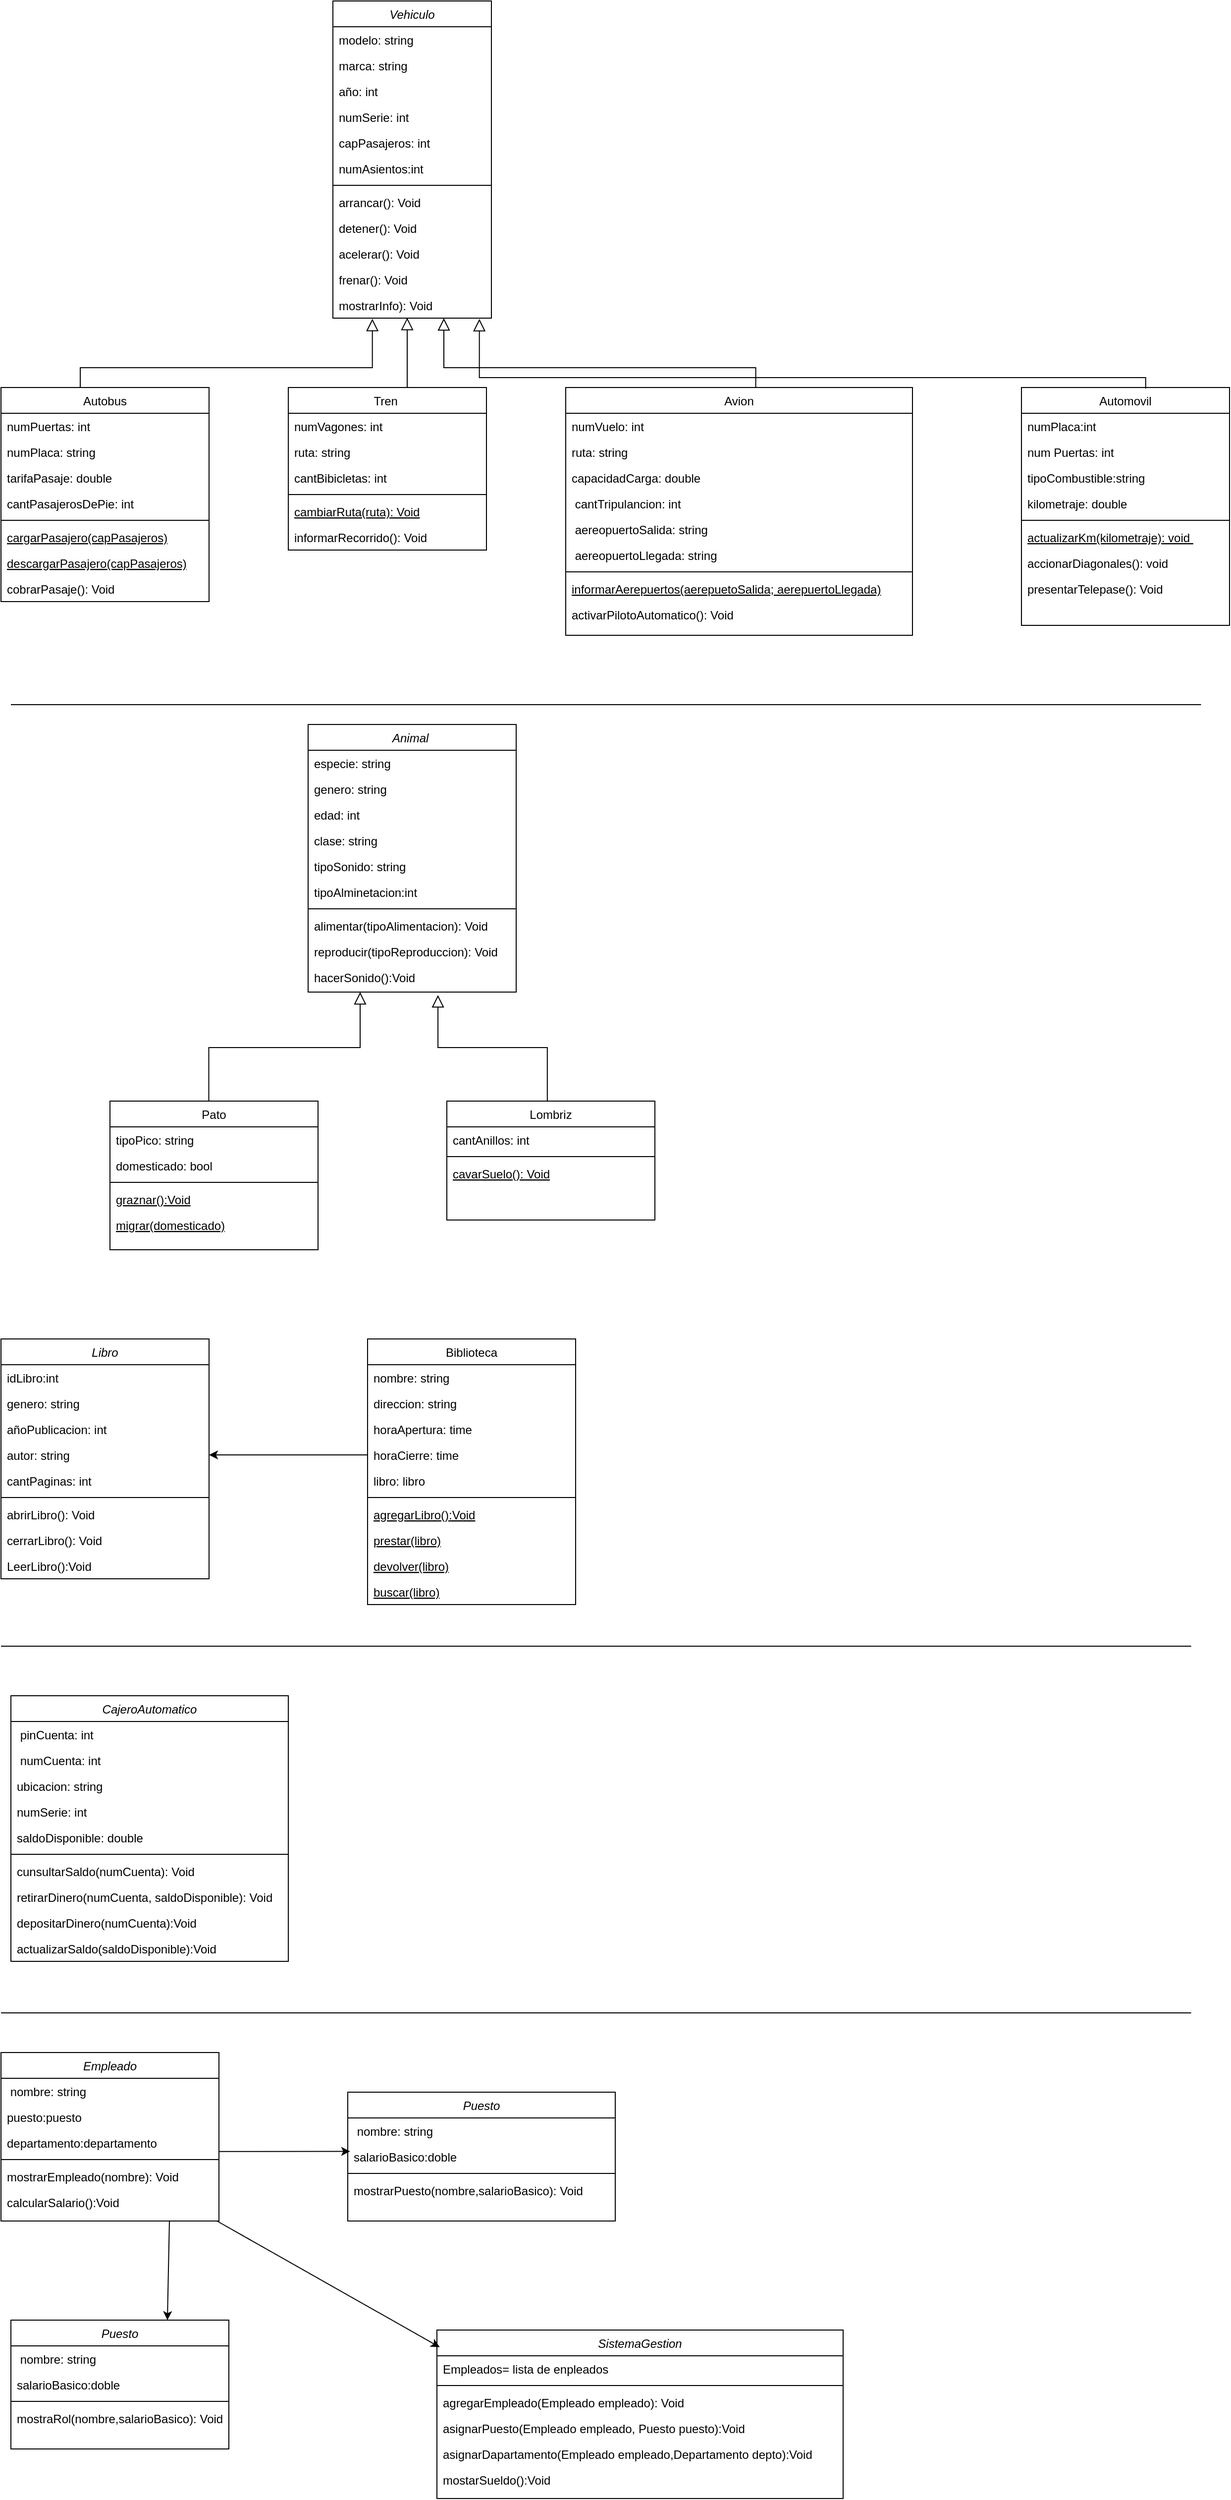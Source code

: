 <mxfile version="26.2.8">
  <diagram id="C5RBs43oDa-KdzZeNtuy" name="Page-1">
    <mxGraphModel dx="1139" dy="1698" grid="1" gridSize="10" guides="1" tooltips="1" connect="1" arrows="1" fold="1" page="1" pageScale="1" pageWidth="827" pageHeight="1169" math="0" shadow="0">
      <root>
        <mxCell id="WIyWlLk6GJQsqaUBKTNV-0" />
        <mxCell id="WIyWlLk6GJQsqaUBKTNV-1" parent="WIyWlLk6GJQsqaUBKTNV-0" />
        <mxCell id="zkfFHV4jXpPFQw0GAbJ--0" value="Vehiculo" style="swimlane;fontStyle=2;align=center;verticalAlign=top;childLayout=stackLayout;horizontal=1;startSize=26;horizontalStack=0;resizeParent=1;resizeLast=0;collapsible=1;marginBottom=0;rounded=0;shadow=0;strokeWidth=1;" parent="WIyWlLk6GJQsqaUBKTNV-1" vertex="1">
          <mxGeometry x="-435" y="-30" width="160" height="320" as="geometry">
            <mxRectangle x="230" y="140" width="160" height="26" as="alternateBounds" />
          </mxGeometry>
        </mxCell>
        <mxCell id="zkfFHV4jXpPFQw0GAbJ--1" value="modelo: string" style="text;align=left;verticalAlign=top;spacingLeft=4;spacingRight=4;overflow=hidden;rotatable=0;points=[[0,0.5],[1,0.5]];portConstraint=eastwest;" parent="zkfFHV4jXpPFQw0GAbJ--0" vertex="1">
          <mxGeometry y="26" width="160" height="26" as="geometry" />
        </mxCell>
        <mxCell id="_x3xow_RQGuz-umn8x1I-0" value="marca: string" style="text;align=left;verticalAlign=top;spacingLeft=4;spacingRight=4;overflow=hidden;rotatable=0;points=[[0,0.5],[1,0.5]];portConstraint=eastwest;" parent="zkfFHV4jXpPFQw0GAbJ--0" vertex="1">
          <mxGeometry y="52" width="160" height="26" as="geometry" />
        </mxCell>
        <mxCell id="_x3xow_RQGuz-umn8x1I-1" value="año: int" style="text;align=left;verticalAlign=top;spacingLeft=4;spacingRight=4;overflow=hidden;rotatable=0;points=[[0,0.5],[1,0.5]];portConstraint=eastwest;" parent="zkfFHV4jXpPFQw0GAbJ--0" vertex="1">
          <mxGeometry y="78" width="160" height="26" as="geometry" />
        </mxCell>
        <mxCell id="_x3xow_RQGuz-umn8x1I-2" value="numSerie: int" style="text;align=left;verticalAlign=top;spacingLeft=4;spacingRight=4;overflow=hidden;rotatable=0;points=[[0,0.5],[1,0.5]];portConstraint=eastwest;" parent="zkfFHV4jXpPFQw0GAbJ--0" vertex="1">
          <mxGeometry y="104" width="160" height="26" as="geometry" />
        </mxCell>
        <mxCell id="zkfFHV4jXpPFQw0GAbJ--2" value="capPasajeros: int" style="text;align=left;verticalAlign=top;spacingLeft=4;spacingRight=4;overflow=hidden;rotatable=0;points=[[0,0.5],[1,0.5]];portConstraint=eastwest;rounded=0;shadow=0;html=0;" parent="zkfFHV4jXpPFQw0GAbJ--0" vertex="1">
          <mxGeometry y="130" width="160" height="26" as="geometry" />
        </mxCell>
        <mxCell id="zkfFHV4jXpPFQw0GAbJ--3" value="numAsientos:int" style="text;align=left;verticalAlign=top;spacingLeft=4;spacingRight=4;overflow=hidden;rotatable=0;points=[[0,0.5],[1,0.5]];portConstraint=eastwest;rounded=0;shadow=0;html=0;" parent="zkfFHV4jXpPFQw0GAbJ--0" vertex="1">
          <mxGeometry y="156" width="160" height="26" as="geometry" />
        </mxCell>
        <mxCell id="zkfFHV4jXpPFQw0GAbJ--4" value="" style="line;html=1;strokeWidth=1;align=left;verticalAlign=middle;spacingTop=-1;spacingLeft=3;spacingRight=3;rotatable=0;labelPosition=right;points=[];portConstraint=eastwest;" parent="zkfFHV4jXpPFQw0GAbJ--0" vertex="1">
          <mxGeometry y="182" width="160" height="8" as="geometry" />
        </mxCell>
        <mxCell id="zkfFHV4jXpPFQw0GAbJ--5" value="arrancar(): Void" style="text;align=left;verticalAlign=top;spacingLeft=4;spacingRight=4;overflow=hidden;rotatable=0;points=[[0,0.5],[1,0.5]];portConstraint=eastwest;" parent="zkfFHV4jXpPFQw0GAbJ--0" vertex="1">
          <mxGeometry y="190" width="160" height="26" as="geometry" />
        </mxCell>
        <mxCell id="_x3xow_RQGuz-umn8x1I-3" value="detener(): Void" style="text;align=left;verticalAlign=top;spacingLeft=4;spacingRight=4;overflow=hidden;rotatable=0;points=[[0,0.5],[1,0.5]];portConstraint=eastwest;" parent="zkfFHV4jXpPFQw0GAbJ--0" vertex="1">
          <mxGeometry y="216" width="160" height="26" as="geometry" />
        </mxCell>
        <mxCell id="_x3xow_RQGuz-umn8x1I-4" value="acelerar(): Void" style="text;align=left;verticalAlign=top;spacingLeft=4;spacingRight=4;overflow=hidden;rotatable=0;points=[[0,0.5],[1,0.5]];portConstraint=eastwest;" parent="zkfFHV4jXpPFQw0GAbJ--0" vertex="1">
          <mxGeometry y="242" width="160" height="26" as="geometry" />
        </mxCell>
        <mxCell id="_x3xow_RQGuz-umn8x1I-5" value="frenar(): Void" style="text;align=left;verticalAlign=top;spacingLeft=4;spacingRight=4;overflow=hidden;rotatable=0;points=[[0,0.5],[1,0.5]];portConstraint=eastwest;" parent="zkfFHV4jXpPFQw0GAbJ--0" vertex="1">
          <mxGeometry y="268" width="160" height="26" as="geometry" />
        </mxCell>
        <mxCell id="-HWuFjG2yqkWY8YFfE7H-76" value="mostrarInfo): Void" style="text;align=left;verticalAlign=top;spacingLeft=4;spacingRight=4;overflow=hidden;rotatable=0;points=[[0,0.5],[1,0.5]];portConstraint=eastwest;" parent="zkfFHV4jXpPFQw0GAbJ--0" vertex="1">
          <mxGeometry y="294" width="160" height="26" as="geometry" />
        </mxCell>
        <mxCell id="zkfFHV4jXpPFQw0GAbJ--6" value="Autobus" style="swimlane;fontStyle=0;align=center;verticalAlign=top;childLayout=stackLayout;horizontal=1;startSize=26;horizontalStack=0;resizeParent=1;resizeLast=0;collapsible=1;marginBottom=0;rounded=0;shadow=0;strokeWidth=1;" parent="WIyWlLk6GJQsqaUBKTNV-1" vertex="1">
          <mxGeometry x="-770" y="360" width="210" height="216" as="geometry">
            <mxRectangle x="130" y="380" width="160" height="26" as="alternateBounds" />
          </mxGeometry>
        </mxCell>
        <mxCell id="zkfFHV4jXpPFQw0GAbJ--7" value="numPuertas: int " style="text;align=left;verticalAlign=top;spacingLeft=4;spacingRight=4;overflow=hidden;rotatable=0;points=[[0,0.5],[1,0.5]];portConstraint=eastwest;" parent="zkfFHV4jXpPFQw0GAbJ--6" vertex="1">
          <mxGeometry y="26" width="210" height="26" as="geometry" />
        </mxCell>
        <mxCell id="zkfFHV4jXpPFQw0GAbJ--8" value="numPlaca: string" style="text;align=left;verticalAlign=top;spacingLeft=4;spacingRight=4;overflow=hidden;rotatable=0;points=[[0,0.5],[1,0.5]];portConstraint=eastwest;rounded=0;shadow=0;html=0;" parent="zkfFHV4jXpPFQw0GAbJ--6" vertex="1">
          <mxGeometry y="52" width="210" height="26" as="geometry" />
        </mxCell>
        <mxCell id="_x3xow_RQGuz-umn8x1I-13" value="tarifaPasaje: double" style="text;align=left;verticalAlign=top;spacingLeft=4;spacingRight=4;overflow=hidden;rotatable=0;points=[[0,0.5],[1,0.5]];portConstraint=eastwest;rounded=0;shadow=0;html=0;" parent="zkfFHV4jXpPFQw0GAbJ--6" vertex="1">
          <mxGeometry y="78" width="210" height="26" as="geometry" />
        </mxCell>
        <mxCell id="_x3xow_RQGuz-umn8x1I-34" value="cantPasajerosDePie: int" style="text;align=left;verticalAlign=top;spacingLeft=4;spacingRight=4;overflow=hidden;rotatable=0;points=[[0,0.5],[1,0.5]];portConstraint=eastwest;rounded=0;shadow=0;html=0;" parent="zkfFHV4jXpPFQw0GAbJ--6" vertex="1">
          <mxGeometry y="104" width="210" height="26" as="geometry" />
        </mxCell>
        <mxCell id="zkfFHV4jXpPFQw0GAbJ--9" value="" style="line;html=1;strokeWidth=1;align=left;verticalAlign=middle;spacingTop=-1;spacingLeft=3;spacingRight=3;rotatable=0;labelPosition=right;points=[];portConstraint=eastwest;" parent="zkfFHV4jXpPFQw0GAbJ--6" vertex="1">
          <mxGeometry y="130" width="210" height="8" as="geometry" />
        </mxCell>
        <mxCell id="zkfFHV4jXpPFQw0GAbJ--10" value="cargarPasajero(capPasajeros)" style="text;align=left;verticalAlign=top;spacingLeft=4;spacingRight=4;overflow=hidden;rotatable=0;points=[[0,0.5],[1,0.5]];portConstraint=eastwest;fontStyle=4" parent="zkfFHV4jXpPFQw0GAbJ--6" vertex="1">
          <mxGeometry y="138" width="210" height="26" as="geometry" />
        </mxCell>
        <mxCell id="_x3xow_RQGuz-umn8x1I-14" value="descargarPasajero(capPasajeros)" style="text;align=left;verticalAlign=top;spacingLeft=4;spacingRight=4;overflow=hidden;rotatable=0;points=[[0,0.5],[1,0.5]];portConstraint=eastwest;fontStyle=4" parent="zkfFHV4jXpPFQw0GAbJ--6" vertex="1">
          <mxGeometry y="164" width="210" height="26" as="geometry" />
        </mxCell>
        <mxCell id="zkfFHV4jXpPFQw0GAbJ--11" value="cobrarPasaje(): Void" style="text;align=left;verticalAlign=top;spacingLeft=4;spacingRight=4;overflow=hidden;rotatable=0;points=[[0,0.5],[1,0.5]];portConstraint=eastwest;" parent="zkfFHV4jXpPFQw0GAbJ--6" vertex="1">
          <mxGeometry y="190" width="210" height="26" as="geometry" />
        </mxCell>
        <mxCell id="zkfFHV4jXpPFQw0GAbJ--12" value="" style="endArrow=block;endSize=10;endFill=0;shadow=0;strokeWidth=1;rounded=0;curved=0;edgeStyle=elbowEdgeStyle;elbow=vertical;entryX=0.249;entryY=1.025;entryDx=0;entryDy=0;entryPerimeter=0;" parent="WIyWlLk6GJQsqaUBKTNV-1" target="-HWuFjG2yqkWY8YFfE7H-76" edge="1">
          <mxGeometry width="160" relative="1" as="geometry">
            <mxPoint x="-690" y="360" as="sourcePoint" />
            <mxPoint x="-395" y="304.0" as="targetPoint" />
            <Array as="points">
              <mxPoint x="-555" y="340" />
            </Array>
          </mxGeometry>
        </mxCell>
        <mxCell id="zkfFHV4jXpPFQw0GAbJ--16" value="" style="endArrow=block;endSize=10;endFill=0;shadow=0;strokeWidth=1;rounded=0;curved=0;edgeStyle=elbowEdgeStyle;elbow=horizontal;exitX=0.544;exitY=0.008;exitDx=0;exitDy=0;exitPerimeter=0;entryX=0.47;entryY=0.984;entryDx=0;entryDy=0;entryPerimeter=0;" parent="WIyWlLk6GJQsqaUBKTNV-1" source="_x3xow_RQGuz-umn8x1I-16" target="-HWuFjG2yqkWY8YFfE7H-76" edge="1">
          <mxGeometry width="160" relative="1" as="geometry">
            <mxPoint x="-270" y="380" as="sourcePoint" />
            <mxPoint x="-349" y="330" as="targetPoint" />
            <Array as="points">
              <mxPoint x="-360" y="330" />
              <mxPoint x="-360" y="330" />
            </Array>
          </mxGeometry>
        </mxCell>
        <mxCell id="_x3xow_RQGuz-umn8x1I-16" value="Tren " style="swimlane;fontStyle=0;align=center;verticalAlign=top;childLayout=stackLayout;horizontal=1;startSize=26;horizontalStack=0;resizeParent=1;resizeLast=0;collapsible=1;marginBottom=0;rounded=0;shadow=0;strokeWidth=1;" parent="WIyWlLk6GJQsqaUBKTNV-1" vertex="1">
          <mxGeometry x="-480" y="360" width="200" height="164" as="geometry">
            <mxRectangle x="130" y="380" width="160" height="26" as="alternateBounds" />
          </mxGeometry>
        </mxCell>
        <mxCell id="_x3xow_RQGuz-umn8x1I-17" value="numVagones: int " style="text;align=left;verticalAlign=top;spacingLeft=4;spacingRight=4;overflow=hidden;rotatable=0;points=[[0,0.5],[1,0.5]];portConstraint=eastwest;" parent="_x3xow_RQGuz-umn8x1I-16" vertex="1">
          <mxGeometry y="26" width="200" height="26" as="geometry" />
        </mxCell>
        <mxCell id="_x3xow_RQGuz-umn8x1I-18" value="ruta: string" style="text;align=left;verticalAlign=top;spacingLeft=4;spacingRight=4;overflow=hidden;rotatable=0;points=[[0,0.5],[1,0.5]];portConstraint=eastwest;rounded=0;shadow=0;html=0;" parent="_x3xow_RQGuz-umn8x1I-16" vertex="1">
          <mxGeometry y="52" width="200" height="26" as="geometry" />
        </mxCell>
        <mxCell id="_x3xow_RQGuz-umn8x1I-36" value="cantBibicletas: int" style="text;align=left;verticalAlign=top;spacingLeft=4;spacingRight=4;overflow=hidden;rotatable=0;points=[[0,0.5],[1,0.5]];portConstraint=eastwest;rounded=0;shadow=0;html=0;" parent="_x3xow_RQGuz-umn8x1I-16" vertex="1">
          <mxGeometry y="78" width="200" height="26" as="geometry" />
        </mxCell>
        <mxCell id="_x3xow_RQGuz-umn8x1I-20" value="" style="line;html=1;strokeWidth=1;align=left;verticalAlign=middle;spacingTop=-1;spacingLeft=3;spacingRight=3;rotatable=0;labelPosition=right;points=[];portConstraint=eastwest;" parent="_x3xow_RQGuz-umn8x1I-16" vertex="1">
          <mxGeometry y="104" width="200" height="8" as="geometry" />
        </mxCell>
        <mxCell id="_x3xow_RQGuz-umn8x1I-21" value="cambiarRuta(ruta): Void" style="text;align=left;verticalAlign=top;spacingLeft=4;spacingRight=4;overflow=hidden;rotatable=0;points=[[0,0.5],[1,0.5]];portConstraint=eastwest;fontStyle=4" parent="_x3xow_RQGuz-umn8x1I-16" vertex="1">
          <mxGeometry y="112" width="200" height="26" as="geometry" />
        </mxCell>
        <mxCell id="_x3xow_RQGuz-umn8x1I-23" value="informarRecorrido(): Void" style="text;align=left;verticalAlign=top;spacingLeft=4;spacingRight=4;overflow=hidden;rotatable=0;points=[[0,0.5],[1,0.5]];portConstraint=eastwest;" parent="_x3xow_RQGuz-umn8x1I-16" vertex="1">
          <mxGeometry y="138" width="200" height="26" as="geometry" />
        </mxCell>
        <mxCell id="_x3xow_RQGuz-umn8x1I-25" value="" style="endArrow=block;endSize=10;endFill=0;shadow=0;strokeWidth=1;rounded=0;curved=0;edgeStyle=elbowEdgeStyle;elbow=vertical;exitX=0.548;exitY=0.009;exitDx=0;exitDy=0;exitPerimeter=0;" parent="WIyWlLk6GJQsqaUBKTNV-1" source="_x3xow_RQGuz-umn8x1I-26" edge="1">
          <mxGeometry width="160" relative="1" as="geometry">
            <mxPoint x="-100" y="360" as="sourcePoint" />
            <mxPoint x="-323" y="290" as="targetPoint" />
            <Array as="points">
              <mxPoint x="-350" y="340" />
              <mxPoint x="-350" y="340" />
            </Array>
          </mxGeometry>
        </mxCell>
        <mxCell id="_x3xow_RQGuz-umn8x1I-26" value="Avion" style="swimlane;fontStyle=0;align=center;verticalAlign=top;childLayout=stackLayout;horizontal=1;startSize=26;horizontalStack=0;resizeParent=1;resizeLast=0;collapsible=1;marginBottom=0;rounded=0;shadow=0;strokeWidth=1;" parent="WIyWlLk6GJQsqaUBKTNV-1" vertex="1">
          <mxGeometry x="-200" y="360" width="350" height="250" as="geometry">
            <mxRectangle x="130" y="380" width="160" height="26" as="alternateBounds" />
          </mxGeometry>
        </mxCell>
        <mxCell id="_x3xow_RQGuz-umn8x1I-27" value="numVuelo: int " style="text;align=left;verticalAlign=top;spacingLeft=4;spacingRight=4;overflow=hidden;rotatable=0;points=[[0,0.5],[1,0.5]];portConstraint=eastwest;" parent="_x3xow_RQGuz-umn8x1I-26" vertex="1">
          <mxGeometry y="26" width="350" height="26" as="geometry" />
        </mxCell>
        <mxCell id="_x3xow_RQGuz-umn8x1I-28" value="ruta: string" style="text;align=left;verticalAlign=top;spacingLeft=4;spacingRight=4;overflow=hidden;rotatable=0;points=[[0,0.5],[1,0.5]];portConstraint=eastwest;rounded=0;shadow=0;html=0;" parent="_x3xow_RQGuz-umn8x1I-26" vertex="1">
          <mxGeometry y="52" width="350" height="26" as="geometry" />
        </mxCell>
        <mxCell id="_x3xow_RQGuz-umn8x1I-29" value="capacidadCarga: double" style="text;align=left;verticalAlign=top;spacingLeft=4;spacingRight=4;overflow=hidden;rotatable=0;points=[[0,0.5],[1,0.5]];portConstraint=eastwest;rounded=0;shadow=0;html=0;" parent="_x3xow_RQGuz-umn8x1I-26" vertex="1">
          <mxGeometry y="78" width="350" height="26" as="geometry" />
        </mxCell>
        <mxCell id="_x3xow_RQGuz-umn8x1I-37" value=" cantTripulancion: int " style="text;align=left;verticalAlign=top;spacingLeft=4;spacingRight=4;overflow=hidden;rotatable=0;points=[[0,0.5],[1,0.5]];portConstraint=eastwest;rounded=0;shadow=0;html=0;" parent="_x3xow_RQGuz-umn8x1I-26" vertex="1">
          <mxGeometry y="104" width="350" height="26" as="geometry" />
        </mxCell>
        <mxCell id="_x3xow_RQGuz-umn8x1I-38" value=" aereopuertoSalida: string " style="text;align=left;verticalAlign=top;spacingLeft=4;spacingRight=4;overflow=hidden;rotatable=0;points=[[0,0.5],[1,0.5]];portConstraint=eastwest;rounded=0;shadow=0;html=0;" parent="_x3xow_RQGuz-umn8x1I-26" vertex="1">
          <mxGeometry y="130" width="350" height="26" as="geometry" />
        </mxCell>
        <mxCell id="_x3xow_RQGuz-umn8x1I-39" value=" aereopuertoLlegada: string " style="text;align=left;verticalAlign=top;spacingLeft=4;spacingRight=4;overflow=hidden;rotatable=0;points=[[0,0.5],[1,0.5]];portConstraint=eastwest;rounded=0;shadow=0;html=0;" parent="_x3xow_RQGuz-umn8x1I-26" vertex="1">
          <mxGeometry y="156" width="350" height="26" as="geometry" />
        </mxCell>
        <mxCell id="_x3xow_RQGuz-umn8x1I-30" value="" style="line;html=1;strokeWidth=1;align=left;verticalAlign=middle;spacingTop=-1;spacingLeft=3;spacingRight=3;rotatable=0;labelPosition=right;points=[];portConstraint=eastwest;" parent="_x3xow_RQGuz-umn8x1I-26" vertex="1">
          <mxGeometry y="182" width="350" height="8" as="geometry" />
        </mxCell>
        <mxCell id="_x3xow_RQGuz-umn8x1I-31" value="informarAerepuertos(aerepuetoSalida; aerepuertoLlegada)" style="text;align=left;verticalAlign=top;spacingLeft=4;spacingRight=4;overflow=hidden;rotatable=0;points=[[0,0.5],[1,0.5]];portConstraint=eastwest;fontStyle=4" parent="_x3xow_RQGuz-umn8x1I-26" vertex="1">
          <mxGeometry y="190" width="350" height="26" as="geometry" />
        </mxCell>
        <mxCell id="_x3xow_RQGuz-umn8x1I-41" value="activarPilotoAutomatico(): Void" style="text;align=left;verticalAlign=top;spacingLeft=4;spacingRight=4;overflow=hidden;rotatable=0;points=[[0,0.5],[1,0.5]];portConstraint=eastwest;" parent="_x3xow_RQGuz-umn8x1I-26" vertex="1">
          <mxGeometry y="216" width="350" height="26" as="geometry" />
        </mxCell>
        <mxCell id="_x3xow_RQGuz-umn8x1I-67" value="Automovil" style="swimlane;fontStyle=0;align=center;verticalAlign=top;childLayout=stackLayout;horizontal=1;startSize=26;horizontalStack=0;resizeParent=1;resizeLast=0;collapsible=1;marginBottom=0;rounded=0;shadow=0;strokeWidth=1;" parent="WIyWlLk6GJQsqaUBKTNV-1" vertex="1">
          <mxGeometry x="260" y="360" width="210" height="240" as="geometry">
            <mxRectangle x="130" y="380" width="160" height="26" as="alternateBounds" />
          </mxGeometry>
        </mxCell>
        <mxCell id="_x3xow_RQGuz-umn8x1I-69" value="numPlaca:int" style="text;align=left;verticalAlign=top;spacingLeft=4;spacingRight=4;overflow=hidden;rotatable=0;points=[[0,0.5],[1,0.5]];portConstraint=eastwest;rounded=0;shadow=0;html=0;" parent="_x3xow_RQGuz-umn8x1I-67" vertex="1">
          <mxGeometry y="26" width="210" height="26" as="geometry" />
        </mxCell>
        <mxCell id="_x3xow_RQGuz-umn8x1I-74" value="num Puertas: int" style="text;align=left;verticalAlign=top;spacingLeft=4;spacingRight=4;overflow=hidden;rotatable=0;points=[[0,0.5],[1,0.5]];portConstraint=eastwest;rounded=0;shadow=0;html=0;" parent="_x3xow_RQGuz-umn8x1I-67" vertex="1">
          <mxGeometry y="52" width="210" height="26" as="geometry" />
        </mxCell>
        <mxCell id="_x3xow_RQGuz-umn8x1I-80" value="tipoCombustible:string&#xa;" style="text;align=left;verticalAlign=top;spacingLeft=4;spacingRight=4;overflow=hidden;rotatable=0;points=[[0,0.5],[1,0.5]];portConstraint=eastwest;rounded=0;shadow=0;html=0;" parent="_x3xow_RQGuz-umn8x1I-67" vertex="1">
          <mxGeometry y="78" width="210" height="26" as="geometry" />
        </mxCell>
        <mxCell id="_x3xow_RQGuz-umn8x1I-81" value="kilometraje: double" style="text;align=left;verticalAlign=top;spacingLeft=4;spacingRight=4;overflow=hidden;rotatable=0;points=[[0,0.5],[1,0.5]];portConstraint=eastwest;rounded=0;shadow=0;html=0;" parent="_x3xow_RQGuz-umn8x1I-67" vertex="1">
          <mxGeometry y="104" width="210" height="26" as="geometry" />
        </mxCell>
        <mxCell id="_x3xow_RQGuz-umn8x1I-75" value="" style="line;html=1;strokeWidth=1;align=left;verticalAlign=middle;spacingTop=-1;spacingLeft=3;spacingRight=3;rotatable=0;labelPosition=right;points=[];portConstraint=eastwest;" parent="_x3xow_RQGuz-umn8x1I-67" vertex="1">
          <mxGeometry y="130" width="210" height="8" as="geometry" />
        </mxCell>
        <mxCell id="_x3xow_RQGuz-umn8x1I-76" value="actualizarKm(kilometraje): void " style="text;align=left;verticalAlign=top;spacingLeft=4;spacingRight=4;overflow=hidden;rotatable=0;points=[[0,0.5],[1,0.5]];portConstraint=eastwest;fontStyle=4" parent="_x3xow_RQGuz-umn8x1I-67" vertex="1">
          <mxGeometry y="138" width="210" height="26" as="geometry" />
        </mxCell>
        <mxCell id="_x3xow_RQGuz-umn8x1I-77" value="accionarDiagonales(): void" style="text;align=left;verticalAlign=top;spacingLeft=4;spacingRight=4;overflow=hidden;rotatable=0;points=[[0,0.5],[1,0.5]];portConstraint=eastwest;" parent="_x3xow_RQGuz-umn8x1I-67" vertex="1">
          <mxGeometry y="164" width="210" height="26" as="geometry" />
        </mxCell>
        <mxCell id="_x3xow_RQGuz-umn8x1I-78" value="presentarTelepase(): Void" style="text;align=left;verticalAlign=top;spacingLeft=4;spacingRight=4;overflow=hidden;rotatable=0;points=[[0,0.5],[1,0.5]];portConstraint=eastwest;" parent="_x3xow_RQGuz-umn8x1I-67" vertex="1">
          <mxGeometry y="190" width="210" height="26" as="geometry" />
        </mxCell>
        <mxCell id="_x3xow_RQGuz-umn8x1I-79" value="" style="endArrow=block;endSize=10;endFill=0;shadow=0;strokeWidth=1;rounded=0;curved=0;edgeStyle=elbowEdgeStyle;elbow=vertical;exitX=0.597;exitY=0.004;exitDx=0;exitDy=0;entryX=0.924;entryY=1.03;entryDx=0;entryDy=0;entryPerimeter=0;exitPerimeter=0;" parent="WIyWlLk6GJQsqaUBKTNV-1" source="_x3xow_RQGuz-umn8x1I-67" target="-HWuFjG2yqkWY8YFfE7H-76" edge="1">
          <mxGeometry width="160" relative="1" as="geometry">
            <mxPoint x="35" y="373" as="sourcePoint" />
            <mxPoint x="-318" y="316" as="targetPoint" />
            <Array as="points">
              <mxPoint x="-340" y="350" />
              <mxPoint x="-340" y="350" />
            </Array>
          </mxGeometry>
        </mxCell>
        <mxCell id="-HWuFjG2yqkWY8YFfE7H-0" value="Animal " style="swimlane;fontStyle=2;align=center;verticalAlign=top;childLayout=stackLayout;horizontal=1;startSize=26;horizontalStack=0;resizeParent=1;resizeLast=0;collapsible=1;marginBottom=0;rounded=0;shadow=0;strokeWidth=1;" parent="WIyWlLk6GJQsqaUBKTNV-1" vertex="1">
          <mxGeometry x="-460" y="700" width="210" height="270" as="geometry">
            <mxRectangle x="230" y="140" width="160" height="26" as="alternateBounds" />
          </mxGeometry>
        </mxCell>
        <mxCell id="-HWuFjG2yqkWY8YFfE7H-1" value="especie: string" style="text;align=left;verticalAlign=top;spacingLeft=4;spacingRight=4;overflow=hidden;rotatable=0;points=[[0,0.5],[1,0.5]];portConstraint=eastwest;" parent="-HWuFjG2yqkWY8YFfE7H-0" vertex="1">
          <mxGeometry y="26" width="210" height="26" as="geometry" />
        </mxCell>
        <mxCell id="-HWuFjG2yqkWY8YFfE7H-2" value="genero: string" style="text;align=left;verticalAlign=top;spacingLeft=4;spacingRight=4;overflow=hidden;rotatable=0;points=[[0,0.5],[1,0.5]];portConstraint=eastwest;" parent="-HWuFjG2yqkWY8YFfE7H-0" vertex="1">
          <mxGeometry y="52" width="210" height="26" as="geometry" />
        </mxCell>
        <mxCell id="-HWuFjG2yqkWY8YFfE7H-3" value="edad: int" style="text;align=left;verticalAlign=top;spacingLeft=4;spacingRight=4;overflow=hidden;rotatable=0;points=[[0,0.5],[1,0.5]];portConstraint=eastwest;" parent="-HWuFjG2yqkWY8YFfE7H-0" vertex="1">
          <mxGeometry y="78" width="210" height="26" as="geometry" />
        </mxCell>
        <mxCell id="-HWuFjG2yqkWY8YFfE7H-4" value="clase: string" style="text;align=left;verticalAlign=top;spacingLeft=4;spacingRight=4;overflow=hidden;rotatable=0;points=[[0,0.5],[1,0.5]];portConstraint=eastwest;" parent="-HWuFjG2yqkWY8YFfE7H-0" vertex="1">
          <mxGeometry y="104" width="210" height="26" as="geometry" />
        </mxCell>
        <mxCell id="-HWuFjG2yqkWY8YFfE7H-5" value="tipoSonido: string" style="text;align=left;verticalAlign=top;spacingLeft=4;spacingRight=4;overflow=hidden;rotatable=0;points=[[0,0.5],[1,0.5]];portConstraint=eastwest;rounded=0;shadow=0;html=0;" parent="-HWuFjG2yqkWY8YFfE7H-0" vertex="1">
          <mxGeometry y="130" width="210" height="26" as="geometry" />
        </mxCell>
        <mxCell id="-HWuFjG2yqkWY8YFfE7H-6" value="tipoAlminetacion:int" style="text;align=left;verticalAlign=top;spacingLeft=4;spacingRight=4;overflow=hidden;rotatable=0;points=[[0,0.5],[1,0.5]];portConstraint=eastwest;rounded=0;shadow=0;html=0;" parent="-HWuFjG2yqkWY8YFfE7H-0" vertex="1">
          <mxGeometry y="156" width="210" height="26" as="geometry" />
        </mxCell>
        <mxCell id="-HWuFjG2yqkWY8YFfE7H-7" value="" style="line;html=1;strokeWidth=1;align=left;verticalAlign=middle;spacingTop=-1;spacingLeft=3;spacingRight=3;rotatable=0;labelPosition=right;points=[];portConstraint=eastwest;" parent="-HWuFjG2yqkWY8YFfE7H-0" vertex="1">
          <mxGeometry y="182" width="210" height="8" as="geometry" />
        </mxCell>
        <mxCell id="-HWuFjG2yqkWY8YFfE7H-8" value="alimentar(tipoAlimentacion): Void" style="text;align=left;verticalAlign=top;spacingLeft=4;spacingRight=4;overflow=hidden;rotatable=0;points=[[0,0.5],[1,0.5]];portConstraint=eastwest;" parent="-HWuFjG2yqkWY8YFfE7H-0" vertex="1">
          <mxGeometry y="190" width="210" height="26" as="geometry" />
        </mxCell>
        <mxCell id="-HWuFjG2yqkWY8YFfE7H-9" value="reproducir(tipoReproduccion): Void" style="text;align=left;verticalAlign=top;spacingLeft=4;spacingRight=4;overflow=hidden;rotatable=0;points=[[0,0.5],[1,0.5]];portConstraint=eastwest;" parent="-HWuFjG2yqkWY8YFfE7H-0" vertex="1">
          <mxGeometry y="216" width="210" height="26" as="geometry" />
        </mxCell>
        <mxCell id="-HWuFjG2yqkWY8YFfE7H-10" value="hacerSonido():Void" style="text;align=left;verticalAlign=top;spacingLeft=4;spacingRight=4;overflow=hidden;rotatable=0;points=[[0,0.5],[1,0.5]];portConstraint=eastwest;" parent="-HWuFjG2yqkWY8YFfE7H-0" vertex="1">
          <mxGeometry y="242" width="210" height="26" as="geometry" />
        </mxCell>
        <mxCell id="-HWuFjG2yqkWY8YFfE7H-13" value="" style="endArrow=block;endSize=10;endFill=0;shadow=0;strokeWidth=1;rounded=0;curved=0;edgeStyle=elbowEdgeStyle;elbow=vertical;exitX=0.475;exitY=-0.001;exitDx=0;exitDy=0;exitPerimeter=0;entryX=0.25;entryY=1;entryDx=0;entryDy=0;" parent="WIyWlLk6GJQsqaUBKTNV-1" source="-HWuFjG2yqkWY8YFfE7H-14" target="-HWuFjG2yqkWY8YFfE7H-0" edge="1">
          <mxGeometry width="160" relative="1" as="geometry">
            <mxPoint x="-561" y="1046" as="sourcePoint" />
            <mxPoint x="-266" y="990.0" as="targetPoint" />
            <Array as="points">
              <mxPoint x="-426" y="1026" />
            </Array>
          </mxGeometry>
        </mxCell>
        <mxCell id="-HWuFjG2yqkWY8YFfE7H-14" value="Pato" style="swimlane;fontStyle=0;align=center;verticalAlign=top;childLayout=stackLayout;horizontal=1;startSize=26;horizontalStack=0;resizeParent=1;resizeLast=0;collapsible=1;marginBottom=0;rounded=0;shadow=0;strokeWidth=1;" parent="WIyWlLk6GJQsqaUBKTNV-1" vertex="1">
          <mxGeometry x="-660" y="1080" width="210" height="150" as="geometry">
            <mxRectangle x="130" y="380" width="160" height="26" as="alternateBounds" />
          </mxGeometry>
        </mxCell>
        <mxCell id="-HWuFjG2yqkWY8YFfE7H-15" value="tipoPico: string " style="text;align=left;verticalAlign=top;spacingLeft=4;spacingRight=4;overflow=hidden;rotatable=0;points=[[0,0.5],[1,0.5]];portConstraint=eastwest;" parent="-HWuFjG2yqkWY8YFfE7H-14" vertex="1">
          <mxGeometry y="26" width="210" height="26" as="geometry" />
        </mxCell>
        <mxCell id="-HWuFjG2yqkWY8YFfE7H-17" value="domesticado: bool" style="text;align=left;verticalAlign=top;spacingLeft=4;spacingRight=4;overflow=hidden;rotatable=0;points=[[0,0.5],[1,0.5]];portConstraint=eastwest;rounded=0;shadow=0;html=0;" parent="-HWuFjG2yqkWY8YFfE7H-14" vertex="1">
          <mxGeometry y="52" width="210" height="26" as="geometry" />
        </mxCell>
        <mxCell id="-HWuFjG2yqkWY8YFfE7H-19" value="" style="line;html=1;strokeWidth=1;align=left;verticalAlign=middle;spacingTop=-1;spacingLeft=3;spacingRight=3;rotatable=0;labelPosition=right;points=[];portConstraint=eastwest;" parent="-HWuFjG2yqkWY8YFfE7H-14" vertex="1">
          <mxGeometry y="78" width="210" height="8" as="geometry" />
        </mxCell>
        <mxCell id="-HWuFjG2yqkWY8YFfE7H-20" value="graznar():Void" style="text;align=left;verticalAlign=top;spacingLeft=4;spacingRight=4;overflow=hidden;rotatable=0;points=[[0,0.5],[1,0.5]];portConstraint=eastwest;fontStyle=4" parent="-HWuFjG2yqkWY8YFfE7H-14" vertex="1">
          <mxGeometry y="86" width="210" height="26" as="geometry" />
        </mxCell>
        <mxCell id="-HWuFjG2yqkWY8YFfE7H-21" value="migrar(domesticado)" style="text;align=left;verticalAlign=top;spacingLeft=4;spacingRight=4;overflow=hidden;rotatable=0;points=[[0,0.5],[1,0.5]];portConstraint=eastwest;fontStyle=4" parent="-HWuFjG2yqkWY8YFfE7H-14" vertex="1">
          <mxGeometry y="112" width="210" height="26" as="geometry" />
        </mxCell>
        <mxCell id="-HWuFjG2yqkWY8YFfE7H-23" value="Lombriz" style="swimlane;fontStyle=0;align=center;verticalAlign=top;childLayout=stackLayout;horizontal=1;startSize=26;horizontalStack=0;resizeParent=1;resizeLast=0;collapsible=1;marginBottom=0;rounded=0;shadow=0;strokeWidth=1;" parent="WIyWlLk6GJQsqaUBKTNV-1" vertex="1">
          <mxGeometry x="-320" y="1080" width="210" height="120" as="geometry">
            <mxRectangle x="130" y="380" width="160" height="26" as="alternateBounds" />
          </mxGeometry>
        </mxCell>
        <mxCell id="-HWuFjG2yqkWY8YFfE7H-24" value="cantAnillos: int " style="text;align=left;verticalAlign=top;spacingLeft=4;spacingRight=4;overflow=hidden;rotatable=0;points=[[0,0.5],[1,0.5]];portConstraint=eastwest;" parent="-HWuFjG2yqkWY8YFfE7H-23" vertex="1">
          <mxGeometry y="26" width="210" height="26" as="geometry" />
        </mxCell>
        <mxCell id="-HWuFjG2yqkWY8YFfE7H-26" value="" style="line;html=1;strokeWidth=1;align=left;verticalAlign=middle;spacingTop=-1;spacingLeft=3;spacingRight=3;rotatable=0;labelPosition=right;points=[];portConstraint=eastwest;" parent="-HWuFjG2yqkWY8YFfE7H-23" vertex="1">
          <mxGeometry y="52" width="210" height="8" as="geometry" />
        </mxCell>
        <mxCell id="-HWuFjG2yqkWY8YFfE7H-28" value="cavarSuelo(): Void" style="text;align=left;verticalAlign=top;spacingLeft=4;spacingRight=4;overflow=hidden;rotatable=0;points=[[0,0.5],[1,0.5]];portConstraint=eastwest;fontStyle=4" parent="-HWuFjG2yqkWY8YFfE7H-23" vertex="1">
          <mxGeometry y="60" width="210" height="26" as="geometry" />
        </mxCell>
        <mxCell id="-HWuFjG2yqkWY8YFfE7H-29" value="" style="endArrow=block;endSize=10;endFill=0;shadow=0;strokeWidth=1;rounded=0;curved=0;edgeStyle=elbowEdgeStyle;elbow=vertical;exitX=0.483;exitY=0.001;exitDx=0;exitDy=0;exitPerimeter=0;entryX=0.624;entryY=1.192;entryDx=0;entryDy=0;entryPerimeter=0;" parent="WIyWlLk6GJQsqaUBKTNV-1" source="-HWuFjG2yqkWY8YFfE7H-23" target="-HWuFjG2yqkWY8YFfE7H-10" edge="1">
          <mxGeometry width="160" relative="1" as="geometry">
            <mxPoint x="-220" y="1070" as="sourcePoint" />
            <mxPoint x="-186" y="990.0" as="targetPoint" />
            <Array as="points">
              <mxPoint x="-346" y="1026" />
            </Array>
          </mxGeometry>
        </mxCell>
        <mxCell id="-HWuFjG2yqkWY8YFfE7H-30" value="Libro" style="swimlane;fontStyle=2;align=center;verticalAlign=top;childLayout=stackLayout;horizontal=1;startSize=26;horizontalStack=0;resizeParent=1;resizeLast=0;collapsible=1;marginBottom=0;rounded=0;shadow=0;strokeWidth=1;" parent="WIyWlLk6GJQsqaUBKTNV-1" vertex="1">
          <mxGeometry x="-770" y="1320" width="210" height="242" as="geometry">
            <mxRectangle x="230" y="140" width="160" height="26" as="alternateBounds" />
          </mxGeometry>
        </mxCell>
        <mxCell id="-HWuFjG2yqkWY8YFfE7H-31" value="idLibro:int" style="text;align=left;verticalAlign=top;spacingLeft=4;spacingRight=4;overflow=hidden;rotatable=0;points=[[0,0.5],[1,0.5]];portConstraint=eastwest;" parent="-HWuFjG2yqkWY8YFfE7H-30" vertex="1">
          <mxGeometry y="26" width="210" height="26" as="geometry" />
        </mxCell>
        <mxCell id="-HWuFjG2yqkWY8YFfE7H-32" value="genero: string" style="text;align=left;verticalAlign=top;spacingLeft=4;spacingRight=4;overflow=hidden;rotatable=0;points=[[0,0.5],[1,0.5]];portConstraint=eastwest;" parent="-HWuFjG2yqkWY8YFfE7H-30" vertex="1">
          <mxGeometry y="52" width="210" height="26" as="geometry" />
        </mxCell>
        <mxCell id="-HWuFjG2yqkWY8YFfE7H-33" value="añoPublicacion: int" style="text;align=left;verticalAlign=top;spacingLeft=4;spacingRight=4;overflow=hidden;rotatable=0;points=[[0,0.5],[1,0.5]];portConstraint=eastwest;" parent="-HWuFjG2yqkWY8YFfE7H-30" vertex="1">
          <mxGeometry y="78" width="210" height="26" as="geometry" />
        </mxCell>
        <mxCell id="-HWuFjG2yqkWY8YFfE7H-34" value="autor: string" style="text;align=left;verticalAlign=top;spacingLeft=4;spacingRight=4;overflow=hidden;rotatable=0;points=[[0,0.5],[1,0.5]];portConstraint=eastwest;" parent="-HWuFjG2yqkWY8YFfE7H-30" vertex="1">
          <mxGeometry y="104" width="210" height="26" as="geometry" />
        </mxCell>
        <mxCell id="-HWuFjG2yqkWY8YFfE7H-35" value="cantPaginas: int" style="text;align=left;verticalAlign=top;spacingLeft=4;spacingRight=4;overflow=hidden;rotatable=0;points=[[0,0.5],[1,0.5]];portConstraint=eastwest;rounded=0;shadow=0;html=0;" parent="-HWuFjG2yqkWY8YFfE7H-30" vertex="1">
          <mxGeometry y="130" width="210" height="26" as="geometry" />
        </mxCell>
        <mxCell id="-HWuFjG2yqkWY8YFfE7H-37" value="" style="line;html=1;strokeWidth=1;align=left;verticalAlign=middle;spacingTop=-1;spacingLeft=3;spacingRight=3;rotatable=0;labelPosition=right;points=[];portConstraint=eastwest;" parent="-HWuFjG2yqkWY8YFfE7H-30" vertex="1">
          <mxGeometry y="156" width="210" height="8" as="geometry" />
        </mxCell>
        <mxCell id="-HWuFjG2yqkWY8YFfE7H-38" value="abrirLibro(): Void" style="text;align=left;verticalAlign=top;spacingLeft=4;spacingRight=4;overflow=hidden;rotatable=0;points=[[0,0.5],[1,0.5]];portConstraint=eastwest;" parent="-HWuFjG2yqkWY8YFfE7H-30" vertex="1">
          <mxGeometry y="164" width="210" height="26" as="geometry" />
        </mxCell>
        <mxCell id="-HWuFjG2yqkWY8YFfE7H-54" value="cerrarLibro(): Void" style="text;align=left;verticalAlign=top;spacingLeft=4;spacingRight=4;overflow=hidden;rotatable=0;points=[[0,0.5],[1,0.5]];portConstraint=eastwest;" parent="-HWuFjG2yqkWY8YFfE7H-30" vertex="1">
          <mxGeometry y="190" width="210" height="26" as="geometry" />
        </mxCell>
        <mxCell id="-HWuFjG2yqkWY8YFfE7H-40" value="LeerLibro():Void" style="text;align=left;verticalAlign=top;spacingLeft=4;spacingRight=4;overflow=hidden;rotatable=0;points=[[0,0.5],[1,0.5]];portConstraint=eastwest;" parent="-HWuFjG2yqkWY8YFfE7H-30" vertex="1">
          <mxGeometry y="216" width="210" height="26" as="geometry" />
        </mxCell>
        <mxCell id="-HWuFjG2yqkWY8YFfE7H-42" value="Biblioteca" style="swimlane;fontStyle=0;align=center;verticalAlign=top;childLayout=stackLayout;horizontal=1;startSize=26;horizontalStack=0;resizeParent=1;resizeLast=0;collapsible=1;marginBottom=0;rounded=0;shadow=0;strokeWidth=1;" parent="WIyWlLk6GJQsqaUBKTNV-1" vertex="1">
          <mxGeometry x="-400" y="1320" width="210" height="268" as="geometry">
            <mxRectangle x="130" y="380" width="160" height="26" as="alternateBounds" />
          </mxGeometry>
        </mxCell>
        <mxCell id="-HWuFjG2yqkWY8YFfE7H-43" value="nombre: string " style="text;align=left;verticalAlign=top;spacingLeft=4;spacingRight=4;overflow=hidden;rotatable=0;points=[[0,0.5],[1,0.5]];portConstraint=eastwest;" parent="-HWuFjG2yqkWY8YFfE7H-42" vertex="1">
          <mxGeometry y="26" width="210" height="26" as="geometry" />
        </mxCell>
        <mxCell id="-HWuFjG2yqkWY8YFfE7H-44" value="direccion: string" style="text;align=left;verticalAlign=top;spacingLeft=4;spacingRight=4;overflow=hidden;rotatable=0;points=[[0,0.5],[1,0.5]];portConstraint=eastwest;rounded=0;shadow=0;html=0;" parent="-HWuFjG2yqkWY8YFfE7H-42" vertex="1">
          <mxGeometry y="52" width="210" height="26" as="geometry" />
        </mxCell>
        <mxCell id="-HWuFjG2yqkWY8YFfE7H-55" value="horaApertura: time" style="text;align=left;verticalAlign=top;spacingLeft=4;spacingRight=4;overflow=hidden;rotatable=0;points=[[0,0.5],[1,0.5]];portConstraint=eastwest;rounded=0;shadow=0;html=0;" parent="-HWuFjG2yqkWY8YFfE7H-42" vertex="1">
          <mxGeometry y="78" width="210" height="26" as="geometry" />
        </mxCell>
        <mxCell id="-HWuFjG2yqkWY8YFfE7H-56" value="horaCierre: time" style="text;align=left;verticalAlign=top;spacingLeft=4;spacingRight=4;overflow=hidden;rotatable=0;points=[[0,0.5],[1,0.5]];portConstraint=eastwest;rounded=0;shadow=0;html=0;" parent="-HWuFjG2yqkWY8YFfE7H-42" vertex="1">
          <mxGeometry y="104" width="210" height="26" as="geometry" />
        </mxCell>
        <mxCell id="-HWuFjG2yqkWY8YFfE7H-57" value="libro: libro" style="text;align=left;verticalAlign=top;spacingLeft=4;spacingRight=4;overflow=hidden;rotatable=0;points=[[0,0.5],[1,0.5]];portConstraint=eastwest;rounded=0;shadow=0;html=0;" parent="-HWuFjG2yqkWY8YFfE7H-42" vertex="1">
          <mxGeometry y="130" width="210" height="26" as="geometry" />
        </mxCell>
        <mxCell id="-HWuFjG2yqkWY8YFfE7H-45" value="" style="line;html=1;strokeWidth=1;align=left;verticalAlign=middle;spacingTop=-1;spacingLeft=3;spacingRight=3;rotatable=0;labelPosition=right;points=[];portConstraint=eastwest;" parent="-HWuFjG2yqkWY8YFfE7H-42" vertex="1">
          <mxGeometry y="156" width="210" height="8" as="geometry" />
        </mxCell>
        <mxCell id="-HWuFjG2yqkWY8YFfE7H-46" value="agregarLibro():Void" style="text;align=left;verticalAlign=top;spacingLeft=4;spacingRight=4;overflow=hidden;rotatable=0;points=[[0,0.5],[1,0.5]];portConstraint=eastwest;fontStyle=4" parent="-HWuFjG2yqkWY8YFfE7H-42" vertex="1">
          <mxGeometry y="164" width="210" height="26" as="geometry" />
        </mxCell>
        <mxCell id="-HWuFjG2yqkWY8YFfE7H-47" value="prestar(libro)" style="text;align=left;verticalAlign=top;spacingLeft=4;spacingRight=4;overflow=hidden;rotatable=0;points=[[0,0.5],[1,0.5]];portConstraint=eastwest;fontStyle=4" parent="-HWuFjG2yqkWY8YFfE7H-42" vertex="1">
          <mxGeometry y="190" width="210" height="26" as="geometry" />
        </mxCell>
        <mxCell id="-HWuFjG2yqkWY8YFfE7H-58" value="devolver(libro)" style="text;align=left;verticalAlign=top;spacingLeft=4;spacingRight=4;overflow=hidden;rotatable=0;points=[[0,0.5],[1,0.5]];portConstraint=eastwest;fontStyle=4" parent="-HWuFjG2yqkWY8YFfE7H-42" vertex="1">
          <mxGeometry y="216" width="210" height="26" as="geometry" />
        </mxCell>
        <mxCell id="-HWuFjG2yqkWY8YFfE7H-59" value="buscar(libro)" style="text;align=left;verticalAlign=top;spacingLeft=4;spacingRight=4;overflow=hidden;rotatable=0;points=[[0,0.5],[1,0.5]];portConstraint=eastwest;fontStyle=4" parent="-HWuFjG2yqkWY8YFfE7H-42" vertex="1">
          <mxGeometry y="242" width="210" height="26" as="geometry" />
        </mxCell>
        <mxCell id="-HWuFjG2yqkWY8YFfE7H-60" value="" style="endArrow=classic;html=1;rounded=0;exitX=0;exitY=0.5;exitDx=0;exitDy=0;entryX=1;entryY=0.5;entryDx=0;entryDy=0;" parent="WIyWlLk6GJQsqaUBKTNV-1" source="-HWuFjG2yqkWY8YFfE7H-56" target="-HWuFjG2yqkWY8YFfE7H-34" edge="1">
          <mxGeometry width="50" height="50" relative="1" as="geometry">
            <mxPoint x="-480" y="1460" as="sourcePoint" />
            <mxPoint x="-430" y="1410" as="targetPoint" />
          </mxGeometry>
        </mxCell>
        <mxCell id="-HWuFjG2yqkWY8YFfE7H-61" value="CajeroAutomatico" style="swimlane;fontStyle=2;align=center;verticalAlign=top;childLayout=stackLayout;horizontal=1;startSize=26;horizontalStack=0;resizeParent=1;resizeLast=0;collapsible=1;marginBottom=0;rounded=0;shadow=0;strokeWidth=1;" parent="WIyWlLk6GJQsqaUBKTNV-1" vertex="1">
          <mxGeometry x="-760" y="1680" width="280" height="268" as="geometry">
            <mxRectangle x="230" y="140" width="160" height="26" as="alternateBounds" />
          </mxGeometry>
        </mxCell>
        <mxCell id="-HWuFjG2yqkWY8YFfE7H-62" value=" pinCuenta: int" style="text;align=left;verticalAlign=top;spacingLeft=4;spacingRight=4;overflow=hidden;rotatable=0;points=[[0,0.5],[1,0.5]];portConstraint=eastwest;" parent="-HWuFjG2yqkWY8YFfE7H-61" vertex="1">
          <mxGeometry y="26" width="280" height="26" as="geometry" />
        </mxCell>
        <mxCell id="-HWuFjG2yqkWY8YFfE7H-73" value=" numCuenta: int" style="text;align=left;verticalAlign=top;spacingLeft=4;spacingRight=4;overflow=hidden;rotatable=0;points=[[0,0.5],[1,0.5]];portConstraint=eastwest;" parent="-HWuFjG2yqkWY8YFfE7H-61" vertex="1">
          <mxGeometry y="52" width="280" height="26" as="geometry" />
        </mxCell>
        <mxCell id="-HWuFjG2yqkWY8YFfE7H-63" value="ubicacion: string" style="text;align=left;verticalAlign=top;spacingLeft=4;spacingRight=4;overflow=hidden;rotatable=0;points=[[0,0.5],[1,0.5]];portConstraint=eastwest;" parent="-HWuFjG2yqkWY8YFfE7H-61" vertex="1">
          <mxGeometry y="78" width="280" height="26" as="geometry" />
        </mxCell>
        <mxCell id="-HWuFjG2yqkWY8YFfE7H-64" value="numSerie: int" style="text;align=left;verticalAlign=top;spacingLeft=4;spacingRight=4;overflow=hidden;rotatable=0;points=[[0,0.5],[1,0.5]];portConstraint=eastwest;" parent="-HWuFjG2yqkWY8YFfE7H-61" vertex="1">
          <mxGeometry y="104" width="280" height="26" as="geometry" />
        </mxCell>
        <mxCell id="-HWuFjG2yqkWY8YFfE7H-65" value="saldoDisponible: double" style="text;align=left;verticalAlign=top;spacingLeft=4;spacingRight=4;overflow=hidden;rotatable=0;points=[[0,0.5],[1,0.5]];portConstraint=eastwest;" parent="-HWuFjG2yqkWY8YFfE7H-61" vertex="1">
          <mxGeometry y="130" width="280" height="26" as="geometry" />
        </mxCell>
        <mxCell id="-HWuFjG2yqkWY8YFfE7H-67" value="" style="line;html=1;strokeWidth=1;align=left;verticalAlign=middle;spacingTop=-1;spacingLeft=3;spacingRight=3;rotatable=0;labelPosition=right;points=[];portConstraint=eastwest;" parent="-HWuFjG2yqkWY8YFfE7H-61" vertex="1">
          <mxGeometry y="156" width="280" height="8" as="geometry" />
        </mxCell>
        <mxCell id="-HWuFjG2yqkWY8YFfE7H-68" value="cunsultarSaldo(numCuenta): Void" style="text;align=left;verticalAlign=top;spacingLeft=4;spacingRight=4;overflow=hidden;rotatable=0;points=[[0,0.5],[1,0.5]];portConstraint=eastwest;" parent="-HWuFjG2yqkWY8YFfE7H-61" vertex="1">
          <mxGeometry y="164" width="280" height="26" as="geometry" />
        </mxCell>
        <mxCell id="-HWuFjG2yqkWY8YFfE7H-69" value="retirarDinero(numCuenta, saldoDisponible): Void" style="text;align=left;verticalAlign=top;spacingLeft=4;spacingRight=4;overflow=hidden;rotatable=0;points=[[0,0.5],[1,0.5]];portConstraint=eastwest;" parent="-HWuFjG2yqkWY8YFfE7H-61" vertex="1">
          <mxGeometry y="190" width="280" height="26" as="geometry" />
        </mxCell>
        <mxCell id="-HWuFjG2yqkWY8YFfE7H-70" value="depositarDinero(numCuenta):Void" style="text;align=left;verticalAlign=top;spacingLeft=4;spacingRight=4;overflow=hidden;rotatable=0;points=[[0,0.5],[1,0.5]];portConstraint=eastwest;" parent="-HWuFjG2yqkWY8YFfE7H-61" vertex="1">
          <mxGeometry y="216" width="280" height="26" as="geometry" />
        </mxCell>
        <mxCell id="-HWuFjG2yqkWY8YFfE7H-74" value="actualizarSaldo(saldoDisponible):Void" style="text;align=left;verticalAlign=top;spacingLeft=4;spacingRight=4;overflow=hidden;rotatable=0;points=[[0,0.5],[1,0.5]];portConstraint=eastwest;" parent="-HWuFjG2yqkWY8YFfE7H-61" vertex="1">
          <mxGeometry y="242" width="280" height="26" as="geometry" />
        </mxCell>
        <mxCell id="-HWuFjG2yqkWY8YFfE7H-71" value="" style="endArrow=none;html=1;rounded=0;" parent="WIyWlLk6GJQsqaUBKTNV-1" edge="1">
          <mxGeometry width="50" height="50" relative="1" as="geometry">
            <mxPoint x="-760" y="680" as="sourcePoint" />
            <mxPoint x="441.28" y="680" as="targetPoint" />
          </mxGeometry>
        </mxCell>
        <mxCell id="-HWuFjG2yqkWY8YFfE7H-72" value="" style="endArrow=none;html=1;rounded=0;" parent="WIyWlLk6GJQsqaUBKTNV-1" edge="1">
          <mxGeometry width="50" height="50" relative="1" as="geometry">
            <mxPoint x="-770" y="1630" as="sourcePoint" />
            <mxPoint x="431.28" y="1630" as="targetPoint" />
          </mxGeometry>
        </mxCell>
        <mxCell id="-HWuFjG2yqkWY8YFfE7H-75" value="" style="endArrow=none;html=1;rounded=0;" parent="WIyWlLk6GJQsqaUBKTNV-1" edge="1">
          <mxGeometry width="50" height="50" relative="1" as="geometry">
            <mxPoint x="-770" y="2000" as="sourcePoint" />
            <mxPoint x="431.28" y="2000" as="targetPoint" />
          </mxGeometry>
        </mxCell>
        <mxCell id="AgDkDfJvhbYIezjgtnpz-0" value="Empleado" style="swimlane;fontStyle=2;align=center;verticalAlign=top;childLayout=stackLayout;horizontal=1;startSize=26;horizontalStack=0;resizeParent=1;resizeLast=0;collapsible=1;marginBottom=0;rounded=0;shadow=0;strokeWidth=1;" vertex="1" parent="WIyWlLk6GJQsqaUBKTNV-1">
          <mxGeometry x="-770" y="2040" width="220" height="170" as="geometry">
            <mxRectangle x="230" y="140" width="160" height="26" as="alternateBounds" />
          </mxGeometry>
        </mxCell>
        <mxCell id="AgDkDfJvhbYIezjgtnpz-1" value=" nombre: string" style="text;align=left;verticalAlign=top;spacingLeft=4;spacingRight=4;overflow=hidden;rotatable=0;points=[[0,0.5],[1,0.5]];portConstraint=eastwest;" vertex="1" parent="AgDkDfJvhbYIezjgtnpz-0">
          <mxGeometry y="26" width="220" height="26" as="geometry" />
        </mxCell>
        <mxCell id="AgDkDfJvhbYIezjgtnpz-2" value="puesto:puesto" style="text;align=left;verticalAlign=top;spacingLeft=4;spacingRight=4;overflow=hidden;rotatable=0;points=[[0,0.5],[1,0.5]];portConstraint=eastwest;" vertex="1" parent="AgDkDfJvhbYIezjgtnpz-0">
          <mxGeometry y="52" width="220" height="26" as="geometry" />
        </mxCell>
        <mxCell id="AgDkDfJvhbYIezjgtnpz-3" value="departamento:departamento" style="text;align=left;verticalAlign=top;spacingLeft=4;spacingRight=4;overflow=hidden;rotatable=0;points=[[0,0.5],[1,0.5]];portConstraint=eastwest;" vertex="1" parent="AgDkDfJvhbYIezjgtnpz-0">
          <mxGeometry y="78" width="220" height="26" as="geometry" />
        </mxCell>
        <mxCell id="AgDkDfJvhbYIezjgtnpz-6" value="" style="line;html=1;strokeWidth=1;align=left;verticalAlign=middle;spacingTop=-1;spacingLeft=3;spacingRight=3;rotatable=0;labelPosition=right;points=[];portConstraint=eastwest;" vertex="1" parent="AgDkDfJvhbYIezjgtnpz-0">
          <mxGeometry y="104" width="220" height="8" as="geometry" />
        </mxCell>
        <mxCell id="AgDkDfJvhbYIezjgtnpz-7" value="mostrarEmpleado(nombre): Void" style="text;align=left;verticalAlign=top;spacingLeft=4;spacingRight=4;overflow=hidden;rotatable=0;points=[[0,0.5],[1,0.5]];portConstraint=eastwest;" vertex="1" parent="AgDkDfJvhbYIezjgtnpz-0">
          <mxGeometry y="112" width="220" height="26" as="geometry" />
        </mxCell>
        <mxCell id="AgDkDfJvhbYIezjgtnpz-10" value="calcularSalario():Void" style="text;align=left;verticalAlign=top;spacingLeft=4;spacingRight=4;overflow=hidden;rotatable=0;points=[[0,0.5],[1,0.5]];portConstraint=eastwest;" vertex="1" parent="AgDkDfJvhbYIezjgtnpz-0">
          <mxGeometry y="138" width="220" height="26" as="geometry" />
        </mxCell>
        <mxCell id="AgDkDfJvhbYIezjgtnpz-12" value="" style="endArrow=classic;html=1;rounded=0;exitX=1;exitY=0.841;exitDx=0;exitDy=0;exitPerimeter=0;entryX=0.009;entryY=0.297;entryDx=0;entryDy=0;entryPerimeter=0;" edge="1" parent="WIyWlLk6GJQsqaUBKTNV-1" source="AgDkDfJvhbYIezjgtnpz-3" target="AgDkDfJvhbYIezjgtnpz-22">
          <mxGeometry width="50" height="50" relative="1" as="geometry">
            <mxPoint x="-520" y="2140" as="sourcePoint" />
            <mxPoint x="-430" y="2140" as="targetPoint" />
          </mxGeometry>
        </mxCell>
        <mxCell id="AgDkDfJvhbYIezjgtnpz-13" value="Puesto" style="swimlane;fontStyle=2;align=center;verticalAlign=top;childLayout=stackLayout;horizontal=1;startSize=26;horizontalStack=0;resizeParent=1;resizeLast=0;collapsible=1;marginBottom=0;rounded=0;shadow=0;strokeWidth=1;" vertex="1" parent="WIyWlLk6GJQsqaUBKTNV-1">
          <mxGeometry x="-760" y="2310" width="220" height="130" as="geometry">
            <mxRectangle x="230" y="140" width="160" height="26" as="alternateBounds" />
          </mxGeometry>
        </mxCell>
        <mxCell id="AgDkDfJvhbYIezjgtnpz-14" value=" nombre: string" style="text;align=left;verticalAlign=top;spacingLeft=4;spacingRight=4;overflow=hidden;rotatable=0;points=[[0,0.5],[1,0.5]];portConstraint=eastwest;" vertex="1" parent="AgDkDfJvhbYIezjgtnpz-13">
          <mxGeometry y="26" width="220" height="26" as="geometry" />
        </mxCell>
        <mxCell id="AgDkDfJvhbYIezjgtnpz-16" value="salarioBasico:doble" style="text;align=left;verticalAlign=top;spacingLeft=4;spacingRight=4;overflow=hidden;rotatable=0;points=[[0,0.5],[1,0.5]];portConstraint=eastwest;" vertex="1" parent="AgDkDfJvhbYIezjgtnpz-13">
          <mxGeometry y="52" width="220" height="26" as="geometry" />
        </mxCell>
        <mxCell id="AgDkDfJvhbYIezjgtnpz-17" value="" style="line;html=1;strokeWidth=1;align=left;verticalAlign=middle;spacingTop=-1;spacingLeft=3;spacingRight=3;rotatable=0;labelPosition=right;points=[];portConstraint=eastwest;" vertex="1" parent="AgDkDfJvhbYIezjgtnpz-13">
          <mxGeometry y="78" width="220" height="8" as="geometry" />
        </mxCell>
        <mxCell id="AgDkDfJvhbYIezjgtnpz-18" value="mostraRol(nombre,salarioBasico): Void" style="text;align=left;verticalAlign=top;spacingLeft=4;spacingRight=4;overflow=hidden;rotatable=0;points=[[0,0.5],[1,0.5]];portConstraint=eastwest;" vertex="1" parent="AgDkDfJvhbYIezjgtnpz-13">
          <mxGeometry y="86" width="220" height="26" as="geometry" />
        </mxCell>
        <mxCell id="AgDkDfJvhbYIezjgtnpz-20" value="Puesto" style="swimlane;fontStyle=2;align=center;verticalAlign=top;childLayout=stackLayout;horizontal=1;startSize=26;horizontalStack=0;resizeParent=1;resizeLast=0;collapsible=1;marginBottom=0;rounded=0;shadow=0;strokeWidth=1;" vertex="1" parent="WIyWlLk6GJQsqaUBKTNV-1">
          <mxGeometry x="-420" y="2080" width="270" height="130" as="geometry">
            <mxRectangle x="230" y="140" width="160" height="26" as="alternateBounds" />
          </mxGeometry>
        </mxCell>
        <mxCell id="AgDkDfJvhbYIezjgtnpz-21" value=" nombre: string" style="text;align=left;verticalAlign=top;spacingLeft=4;spacingRight=4;overflow=hidden;rotatable=0;points=[[0,0.5],[1,0.5]];portConstraint=eastwest;" vertex="1" parent="AgDkDfJvhbYIezjgtnpz-20">
          <mxGeometry y="26" width="270" height="26" as="geometry" />
        </mxCell>
        <mxCell id="AgDkDfJvhbYIezjgtnpz-22" value="salarioBasico:doble" style="text;align=left;verticalAlign=top;spacingLeft=4;spacingRight=4;overflow=hidden;rotatable=0;points=[[0,0.5],[1,0.5]];portConstraint=eastwest;" vertex="1" parent="AgDkDfJvhbYIezjgtnpz-20">
          <mxGeometry y="52" width="270" height="26" as="geometry" />
        </mxCell>
        <mxCell id="AgDkDfJvhbYIezjgtnpz-23" value="" style="line;html=1;strokeWidth=1;align=left;verticalAlign=middle;spacingTop=-1;spacingLeft=3;spacingRight=3;rotatable=0;labelPosition=right;points=[];portConstraint=eastwest;" vertex="1" parent="AgDkDfJvhbYIezjgtnpz-20">
          <mxGeometry y="78" width="270" height="8" as="geometry" />
        </mxCell>
        <mxCell id="AgDkDfJvhbYIezjgtnpz-24" value="mostrarPuesto(nombre,salarioBasico): Void" style="text;align=left;verticalAlign=top;spacingLeft=4;spacingRight=4;overflow=hidden;rotatable=0;points=[[0,0.5],[1,0.5]];portConstraint=eastwest;" vertex="1" parent="AgDkDfJvhbYIezjgtnpz-20">
          <mxGeometry y="86" width="270" height="26" as="geometry" />
        </mxCell>
        <mxCell id="AgDkDfJvhbYIezjgtnpz-25" value="" style="endArrow=classic;html=1;rounded=0;entryX=0.718;entryY=0;entryDx=0;entryDy=0;entryPerimeter=0;" edge="1" parent="WIyWlLk6GJQsqaUBKTNV-1" target="AgDkDfJvhbYIezjgtnpz-13">
          <mxGeometry width="50" height="50" relative="1" as="geometry">
            <mxPoint x="-600" y="2210" as="sourcePoint" />
            <mxPoint x="-620.004" y="2310" as="targetPoint" />
          </mxGeometry>
        </mxCell>
        <mxCell id="AgDkDfJvhbYIezjgtnpz-26" value="SistemaGestion" style="swimlane;fontStyle=2;align=center;verticalAlign=top;childLayout=stackLayout;horizontal=1;startSize=26;horizontalStack=0;resizeParent=1;resizeLast=0;collapsible=1;marginBottom=0;rounded=0;shadow=0;strokeWidth=1;" vertex="1" parent="WIyWlLk6GJQsqaUBKTNV-1">
          <mxGeometry x="-330" y="2320" width="410" height="170" as="geometry">
            <mxRectangle x="230" y="140" width="160" height="26" as="alternateBounds" />
          </mxGeometry>
        </mxCell>
        <mxCell id="AgDkDfJvhbYIezjgtnpz-27" value="Empleados= lista de enpleados" style="text;align=left;verticalAlign=top;spacingLeft=4;spacingRight=4;overflow=hidden;rotatable=0;points=[[0,0.5],[1,0.5]];portConstraint=eastwest;" vertex="1" parent="AgDkDfJvhbYIezjgtnpz-26">
          <mxGeometry y="26" width="410" height="26" as="geometry" />
        </mxCell>
        <mxCell id="AgDkDfJvhbYIezjgtnpz-30" value="" style="line;html=1;strokeWidth=1;align=left;verticalAlign=middle;spacingTop=-1;spacingLeft=3;spacingRight=3;rotatable=0;labelPosition=right;points=[];portConstraint=eastwest;" vertex="1" parent="AgDkDfJvhbYIezjgtnpz-26">
          <mxGeometry y="52" width="410" height="8" as="geometry" />
        </mxCell>
        <mxCell id="AgDkDfJvhbYIezjgtnpz-31" value="agregarEmpleado(Empleado empleado): Void" style="text;align=left;verticalAlign=top;spacingLeft=4;spacingRight=4;overflow=hidden;rotatable=0;points=[[0,0.5],[1,0.5]];portConstraint=eastwest;" vertex="1" parent="AgDkDfJvhbYIezjgtnpz-26">
          <mxGeometry y="60" width="410" height="26" as="geometry" />
        </mxCell>
        <mxCell id="AgDkDfJvhbYIezjgtnpz-32" value="asignarPuesto(Empleado empleado, Puesto puesto):Void" style="text;align=left;verticalAlign=top;spacingLeft=4;spacingRight=4;overflow=hidden;rotatable=0;points=[[0,0.5],[1,0.5]];portConstraint=eastwest;" vertex="1" parent="AgDkDfJvhbYIezjgtnpz-26">
          <mxGeometry y="86" width="410" height="26" as="geometry" />
        </mxCell>
        <mxCell id="AgDkDfJvhbYIezjgtnpz-34" value="asignarDapartamento(Empleado empleado,Departamento depto):Void" style="text;align=left;verticalAlign=top;spacingLeft=4;spacingRight=4;overflow=hidden;rotatable=0;points=[[0,0.5],[1,0.5]];portConstraint=eastwest;" vertex="1" parent="AgDkDfJvhbYIezjgtnpz-26">
          <mxGeometry y="112" width="410" height="26" as="geometry" />
        </mxCell>
        <mxCell id="AgDkDfJvhbYIezjgtnpz-35" value="mostarSueldo():Void" style="text;align=left;verticalAlign=top;spacingLeft=4;spacingRight=4;overflow=hidden;rotatable=0;points=[[0,0.5],[1,0.5]];portConstraint=eastwest;" vertex="1" parent="AgDkDfJvhbYIezjgtnpz-26">
          <mxGeometry y="138" width="410" height="26" as="geometry" />
        </mxCell>
        <mxCell id="AgDkDfJvhbYIezjgtnpz-33" value="" style="endArrow=classic;html=1;rounded=0;exitX=1;exitY=0.841;exitDx=0;exitDy=0;exitPerimeter=0;entryX=0.007;entryY=0.102;entryDx=0;entryDy=0;entryPerimeter=0;" edge="1" parent="WIyWlLk6GJQsqaUBKTNV-1" target="AgDkDfJvhbYIezjgtnpz-26">
          <mxGeometry width="50" height="50" relative="1" as="geometry">
            <mxPoint x="-552" y="2210" as="sourcePoint" />
            <mxPoint x="-420" y="2210" as="targetPoint" />
          </mxGeometry>
        </mxCell>
      </root>
    </mxGraphModel>
  </diagram>
</mxfile>
